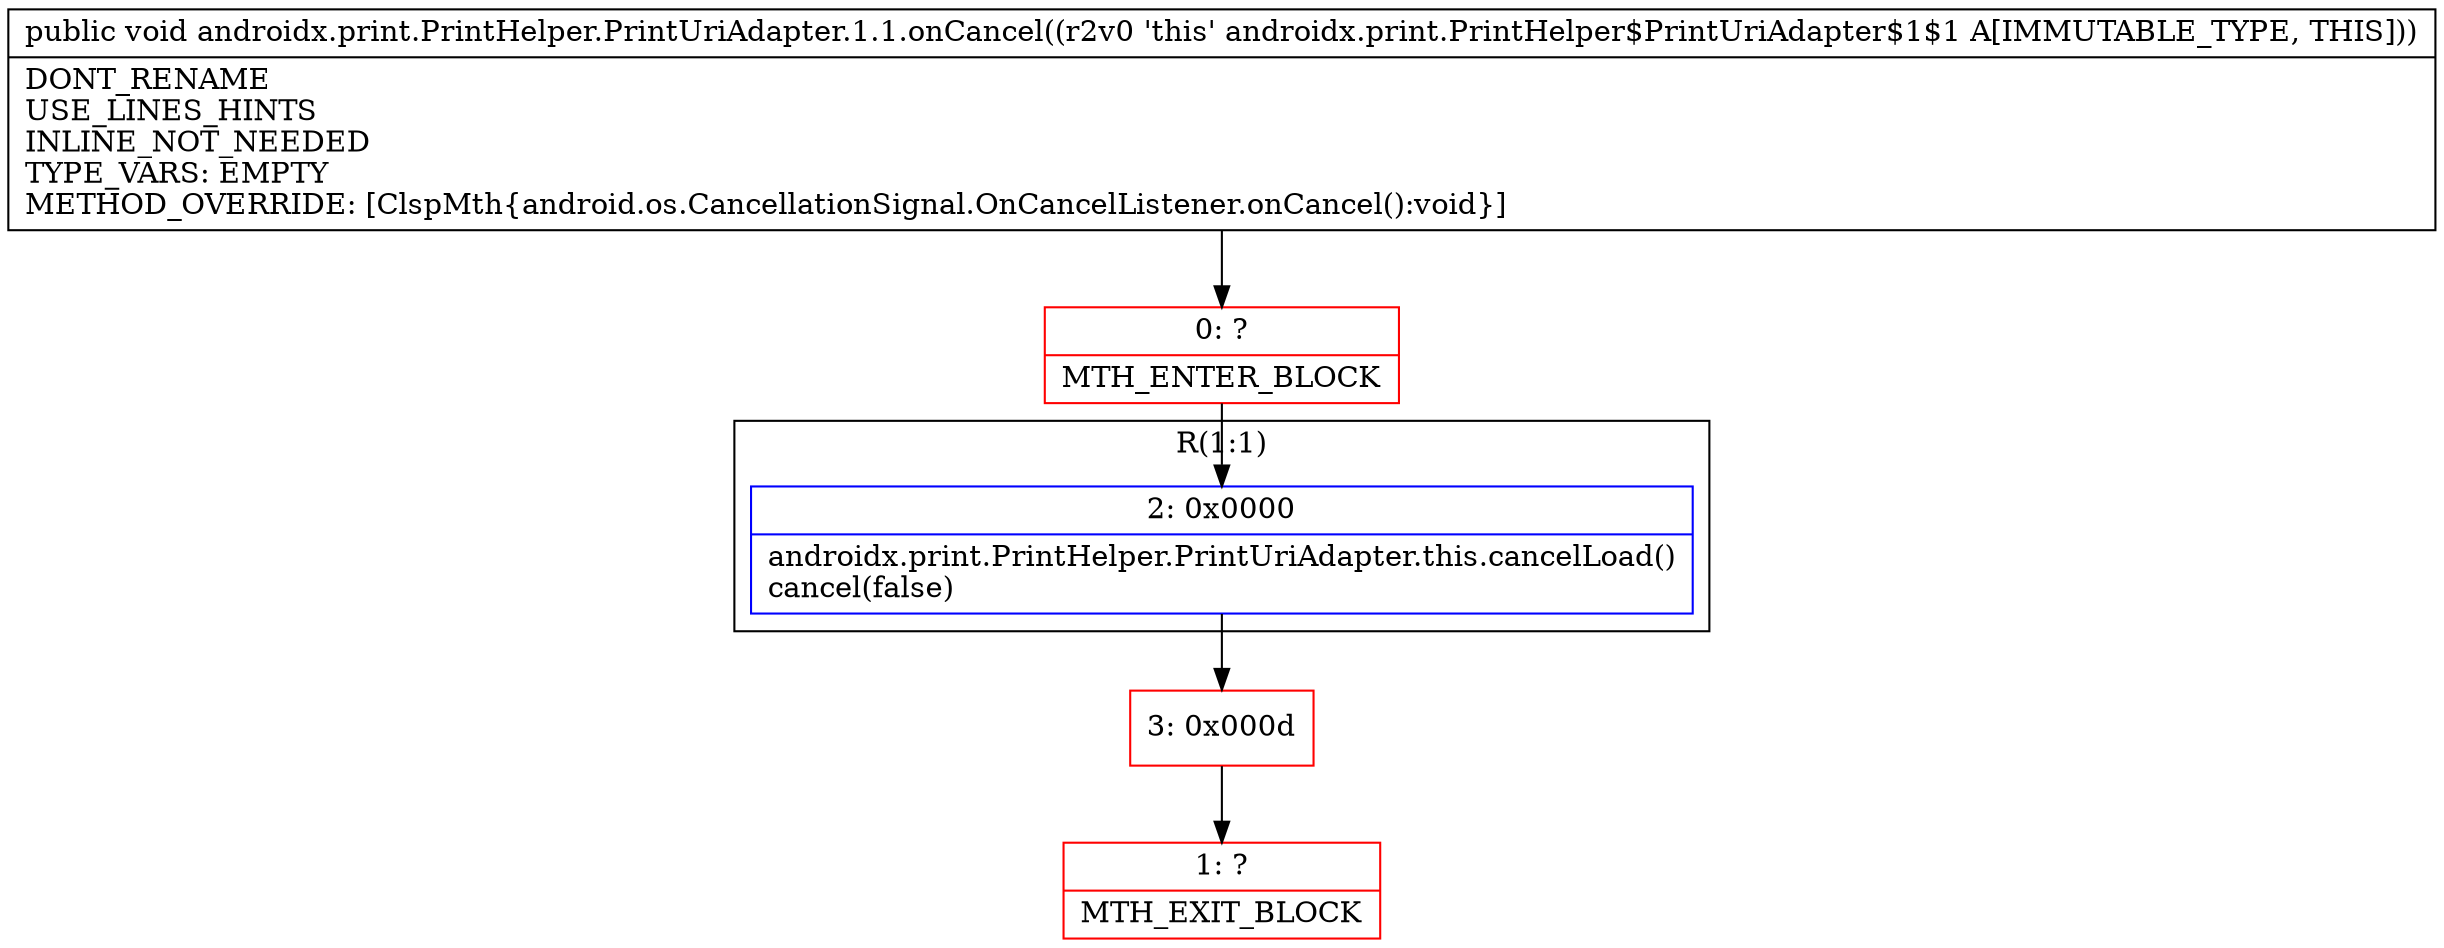digraph "CFG forandroidx.print.PrintHelper.PrintUriAdapter.1.1.onCancel()V" {
subgraph cluster_Region_2022846652 {
label = "R(1:1)";
node [shape=record,color=blue];
Node_2 [shape=record,label="{2\:\ 0x0000|androidx.print.PrintHelper.PrintUriAdapter.this.cancelLoad()\lcancel(false)\l}"];
}
Node_0 [shape=record,color=red,label="{0\:\ ?|MTH_ENTER_BLOCK\l}"];
Node_3 [shape=record,color=red,label="{3\:\ 0x000d}"];
Node_1 [shape=record,color=red,label="{1\:\ ?|MTH_EXIT_BLOCK\l}"];
MethodNode[shape=record,label="{public void androidx.print.PrintHelper.PrintUriAdapter.1.1.onCancel((r2v0 'this' androidx.print.PrintHelper$PrintUriAdapter$1$1 A[IMMUTABLE_TYPE, THIS]))  | DONT_RENAME\lUSE_LINES_HINTS\lINLINE_NOT_NEEDED\lTYPE_VARS: EMPTY\lMETHOD_OVERRIDE: [ClspMth\{android.os.CancellationSignal.OnCancelListener.onCancel():void\}]\l}"];
MethodNode -> Node_0;Node_2 -> Node_3;
Node_0 -> Node_2;
Node_3 -> Node_1;
}

